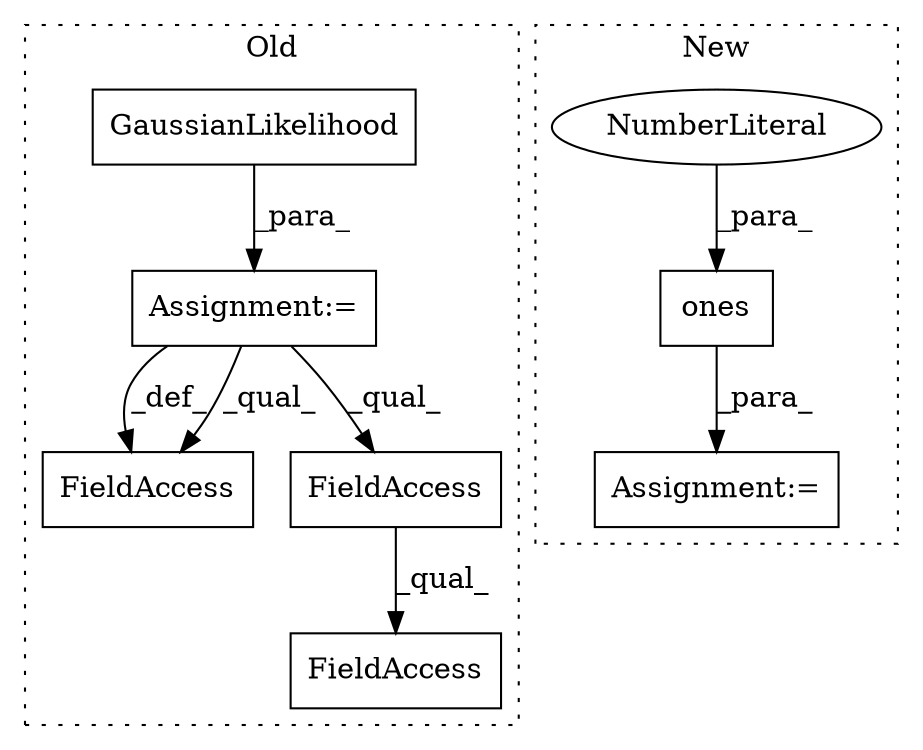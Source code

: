 digraph G {
subgraph cluster0 {
1 [label="GaussianLikelihood" a="32" s="2793" l="20" shape="box"];
5 [label="Assignment:=" a="7" s="2792" l="1" shape="box"];
6 [label="FieldAccess" a="22" s="3426" l="16" shape="box"];
7 [label="FieldAccess" a="22" s="2942" l="33" shape="box"];
8 [label="FieldAccess" a="22" s="2942" l="21" shape="box"];
label = "Old";
style="dotted";
}
subgraph cluster1 {
2 [label="ones" a="32" s="3069,3075" l="5,1" shape="box"];
3 [label="NumberLiteral" a="34" s="3074" l="1" shape="ellipse"];
4 [label="Assignment:=" a="7" s="3000" l="1" shape="box"];
label = "New";
style="dotted";
}
1 -> 5 [label="_para_"];
2 -> 4 [label="_para_"];
3 -> 2 [label="_para_"];
5 -> 6 [label="_def_"];
5 -> 8 [label="_qual_"];
5 -> 6 [label="_qual_"];
8 -> 7 [label="_qual_"];
}